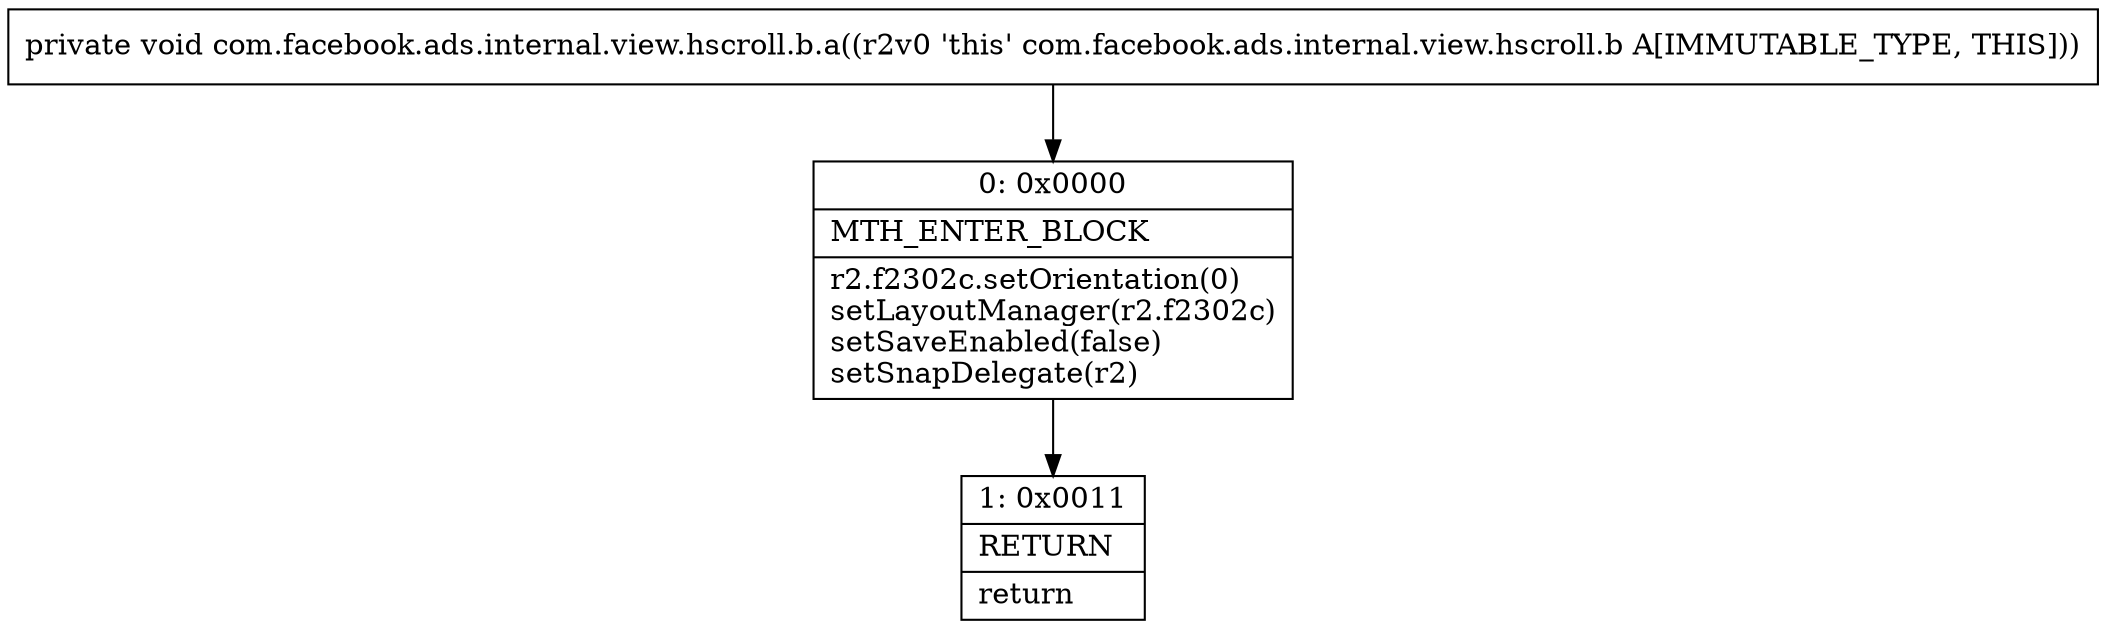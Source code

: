 digraph "CFG forcom.facebook.ads.internal.view.hscroll.b.a()V" {
Node_0 [shape=record,label="{0\:\ 0x0000|MTH_ENTER_BLOCK\l|r2.f2302c.setOrientation(0)\lsetLayoutManager(r2.f2302c)\lsetSaveEnabled(false)\lsetSnapDelegate(r2)\l}"];
Node_1 [shape=record,label="{1\:\ 0x0011|RETURN\l|return\l}"];
MethodNode[shape=record,label="{private void com.facebook.ads.internal.view.hscroll.b.a((r2v0 'this' com.facebook.ads.internal.view.hscroll.b A[IMMUTABLE_TYPE, THIS])) }"];
MethodNode -> Node_0;
Node_0 -> Node_1;
}

